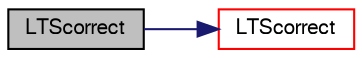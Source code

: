 digraph "LTScorrect"
{
  bgcolor="transparent";
  edge [fontname="FreeSans",fontsize="10",labelfontname="FreeSans",labelfontsize="10"];
  node [fontname="FreeSans",fontsize="10",shape=record];
  rankdir="LR";
  Node1271 [label="LTScorrect",height=0.2,width=0.4,color="black", fillcolor="grey75", style="filled", fontcolor="black"];
  Node1271 -> Node1272 [color="midnightblue",fontsize="10",style="solid",fontname="FreeSans"];
  Node1272 [label="LTScorrect",height=0.2,width=0.4,color="red",URL="$a21136.html#abac1678d5bd46c2d98f675468ac34f1a"];
}
